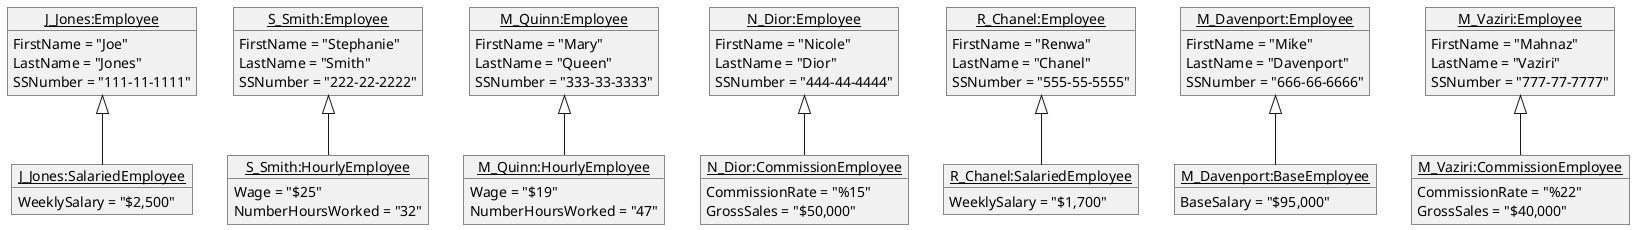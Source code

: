 @startuml
'https://plantuml.com/object-diagram

object "<u>J_Jones:Employee</u>" as jje{
FirstName = "Joe"
LastName = "Jones"
SSNumber = "111-11-1111"
}

object "<u>J_Jones:SalariedEmployee</u>" as jjse{
WeeklySalary = "$2,500"
}

object "<u>S_Smith:Employee</u>" as sse{
FirstName = "Stephanie"
LastName = "Smith"
SSNumber = "222-22-2222"
}

object "<u>S_Smith:HourlyEmployee</u>" as sshe{
Wage = "$25"
NumberHoursWorked = "32"
}

object "<u>M_Quinn:Employee</u>" as mqe{
FirstName = "Mary"
LastName = "Queen"
SSNumber = "333-33-3333"
}

object "<u>M_Quinn:HourlyEmployee</u>" as mqhe{
Wage = "$19"
NumberHoursWorked = "47"
}

object "<u>N_Dior:Employee</u>" as nde{
FirstName = "Nicole"
LastName = "Dior"
SSNumber = "444-44-4444"
}

object "<u>N_Dior:CommissionEmployee</u>" as ndce{
CommissionRate = "%15"
GrossSales = "$50,000"
}

object "<u>R_Chanel:Employee</u>" as rce{
FirstName = "Renwa"
LastName = "Chanel"
SSNumber = "555-55-5555"
}

object "<u>R_Chanel:SalariedEmployee</u>" as rcse{
WeeklySalary = "$1,700"
}

object "<u>M_Davenport:Employee</u>" as mde{
FirstName = "Mike"
LastName = "Davenport"
SSNumber = "666-66-6666"
}

object "<u>M_Davenport:BaseEmployee</u>" as mdbe{
BaseSalary = "$95,000"
}

object "<u>M_Vaziri:Employee</u>" as mve{
FirstName = "Mahnaz"
LastName = "Vaziri"
SSNumber = "777-77-7777"
}

object "<u>M_Vaziri:CommissionEmployee</u>" as mvce{
CommissionRate = "%22"
GrossSales = "$40,000"
}

jje <|-- jjse
sse <|-- sshe
mqe <|-- mqhe
nde <|-- ndce
rce <|-- rcse
mde <|-- mdbe
mve <|-- mvce


@enduml
